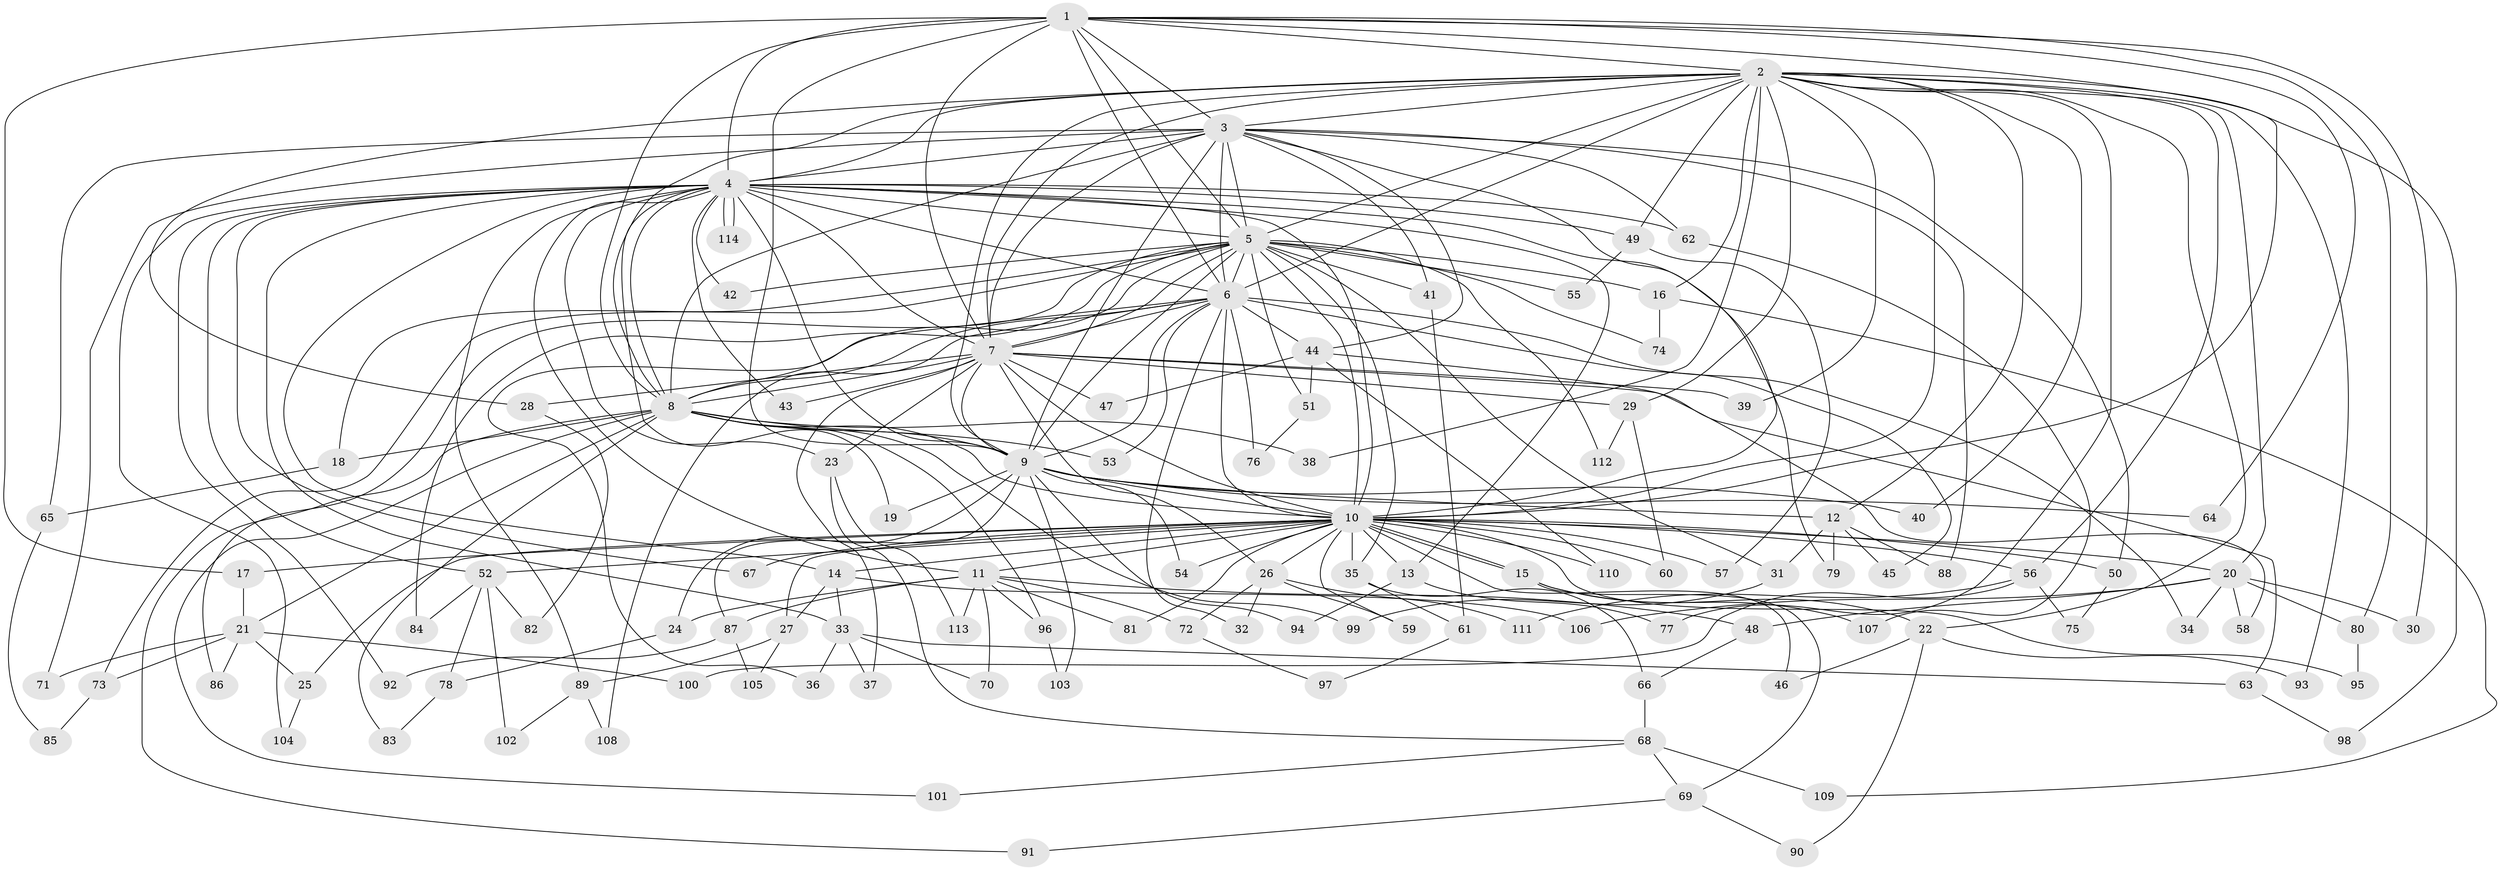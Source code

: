 // Generated by graph-tools (version 1.1) at 2025/13/03/09/25 04:13:41]
// undirected, 114 vertices, 253 edges
graph export_dot {
graph [start="1"]
  node [color=gray90,style=filled];
  1;
  2;
  3;
  4;
  5;
  6;
  7;
  8;
  9;
  10;
  11;
  12;
  13;
  14;
  15;
  16;
  17;
  18;
  19;
  20;
  21;
  22;
  23;
  24;
  25;
  26;
  27;
  28;
  29;
  30;
  31;
  32;
  33;
  34;
  35;
  36;
  37;
  38;
  39;
  40;
  41;
  42;
  43;
  44;
  45;
  46;
  47;
  48;
  49;
  50;
  51;
  52;
  53;
  54;
  55;
  56;
  57;
  58;
  59;
  60;
  61;
  62;
  63;
  64;
  65;
  66;
  67;
  68;
  69;
  70;
  71;
  72;
  73;
  74;
  75;
  76;
  77;
  78;
  79;
  80;
  81;
  82;
  83;
  84;
  85;
  86;
  87;
  88;
  89;
  90;
  91;
  92;
  93;
  94;
  95;
  96;
  97;
  98;
  99;
  100;
  101;
  102;
  103;
  104;
  105;
  106;
  107;
  108;
  109;
  110;
  111;
  112;
  113;
  114;
  1 -- 2;
  1 -- 3;
  1 -- 4;
  1 -- 5;
  1 -- 6;
  1 -- 7;
  1 -- 8;
  1 -- 9;
  1 -- 10;
  1 -- 17;
  1 -- 30;
  1 -- 64;
  1 -- 80;
  2 -- 3;
  2 -- 4;
  2 -- 5;
  2 -- 6;
  2 -- 7;
  2 -- 8;
  2 -- 9;
  2 -- 10;
  2 -- 12;
  2 -- 16;
  2 -- 20;
  2 -- 22;
  2 -- 28;
  2 -- 29;
  2 -- 38;
  2 -- 39;
  2 -- 40;
  2 -- 49;
  2 -- 56;
  2 -- 77;
  2 -- 93;
  2 -- 98;
  3 -- 4;
  3 -- 5;
  3 -- 6;
  3 -- 7;
  3 -- 8;
  3 -- 9;
  3 -- 10;
  3 -- 41;
  3 -- 44;
  3 -- 50;
  3 -- 62;
  3 -- 65;
  3 -- 71;
  3 -- 88;
  4 -- 5;
  4 -- 6;
  4 -- 7;
  4 -- 8;
  4 -- 9;
  4 -- 10;
  4 -- 11;
  4 -- 13;
  4 -- 14;
  4 -- 19;
  4 -- 23;
  4 -- 33;
  4 -- 42;
  4 -- 43;
  4 -- 49;
  4 -- 52;
  4 -- 62;
  4 -- 67;
  4 -- 79;
  4 -- 89;
  4 -- 92;
  4 -- 104;
  4 -- 114;
  4 -- 114;
  5 -- 6;
  5 -- 7;
  5 -- 8;
  5 -- 9;
  5 -- 10;
  5 -- 16;
  5 -- 18;
  5 -- 31;
  5 -- 35;
  5 -- 41;
  5 -- 42;
  5 -- 51;
  5 -- 55;
  5 -- 73;
  5 -- 74;
  5 -- 84;
  5 -- 86;
  5 -- 112;
  6 -- 7;
  6 -- 8;
  6 -- 9;
  6 -- 10;
  6 -- 32;
  6 -- 34;
  6 -- 36;
  6 -- 44;
  6 -- 45;
  6 -- 53;
  6 -- 76;
  6 -- 108;
  7 -- 8;
  7 -- 9;
  7 -- 10;
  7 -- 23;
  7 -- 26;
  7 -- 28;
  7 -- 29;
  7 -- 37;
  7 -- 39;
  7 -- 43;
  7 -- 47;
  7 -- 63;
  8 -- 9;
  8 -- 10;
  8 -- 18;
  8 -- 21;
  8 -- 38;
  8 -- 53;
  8 -- 83;
  8 -- 91;
  8 -- 96;
  8 -- 99;
  8 -- 101;
  9 -- 10;
  9 -- 12;
  9 -- 19;
  9 -- 24;
  9 -- 40;
  9 -- 54;
  9 -- 64;
  9 -- 87;
  9 -- 94;
  9 -- 103;
  10 -- 11;
  10 -- 13;
  10 -- 14;
  10 -- 15;
  10 -- 15;
  10 -- 17;
  10 -- 20;
  10 -- 25;
  10 -- 26;
  10 -- 27;
  10 -- 35;
  10 -- 46;
  10 -- 50;
  10 -- 52;
  10 -- 54;
  10 -- 56;
  10 -- 57;
  10 -- 59;
  10 -- 60;
  10 -- 67;
  10 -- 81;
  10 -- 95;
  10 -- 110;
  11 -- 24;
  11 -- 48;
  11 -- 70;
  11 -- 72;
  11 -- 81;
  11 -- 87;
  11 -- 96;
  11 -- 113;
  12 -- 31;
  12 -- 45;
  12 -- 79;
  12 -- 88;
  13 -- 77;
  13 -- 94;
  14 -- 27;
  14 -- 33;
  14 -- 106;
  15 -- 22;
  15 -- 69;
  15 -- 107;
  16 -- 74;
  16 -- 109;
  17 -- 21;
  18 -- 65;
  20 -- 30;
  20 -- 34;
  20 -- 48;
  20 -- 58;
  20 -- 80;
  20 -- 106;
  21 -- 25;
  21 -- 71;
  21 -- 73;
  21 -- 86;
  21 -- 100;
  22 -- 46;
  22 -- 90;
  22 -- 93;
  23 -- 68;
  23 -- 113;
  24 -- 78;
  25 -- 104;
  26 -- 32;
  26 -- 59;
  26 -- 72;
  26 -- 111;
  27 -- 89;
  27 -- 105;
  28 -- 82;
  29 -- 60;
  29 -- 112;
  31 -- 99;
  33 -- 36;
  33 -- 37;
  33 -- 63;
  33 -- 70;
  35 -- 61;
  35 -- 66;
  41 -- 61;
  44 -- 47;
  44 -- 51;
  44 -- 58;
  44 -- 110;
  48 -- 66;
  49 -- 55;
  49 -- 57;
  50 -- 75;
  51 -- 76;
  52 -- 78;
  52 -- 82;
  52 -- 84;
  52 -- 102;
  56 -- 75;
  56 -- 100;
  56 -- 111;
  61 -- 97;
  62 -- 107;
  63 -- 98;
  65 -- 85;
  66 -- 68;
  68 -- 69;
  68 -- 101;
  68 -- 109;
  69 -- 90;
  69 -- 91;
  72 -- 97;
  73 -- 85;
  78 -- 83;
  80 -- 95;
  87 -- 92;
  87 -- 105;
  89 -- 102;
  89 -- 108;
  96 -- 103;
}
